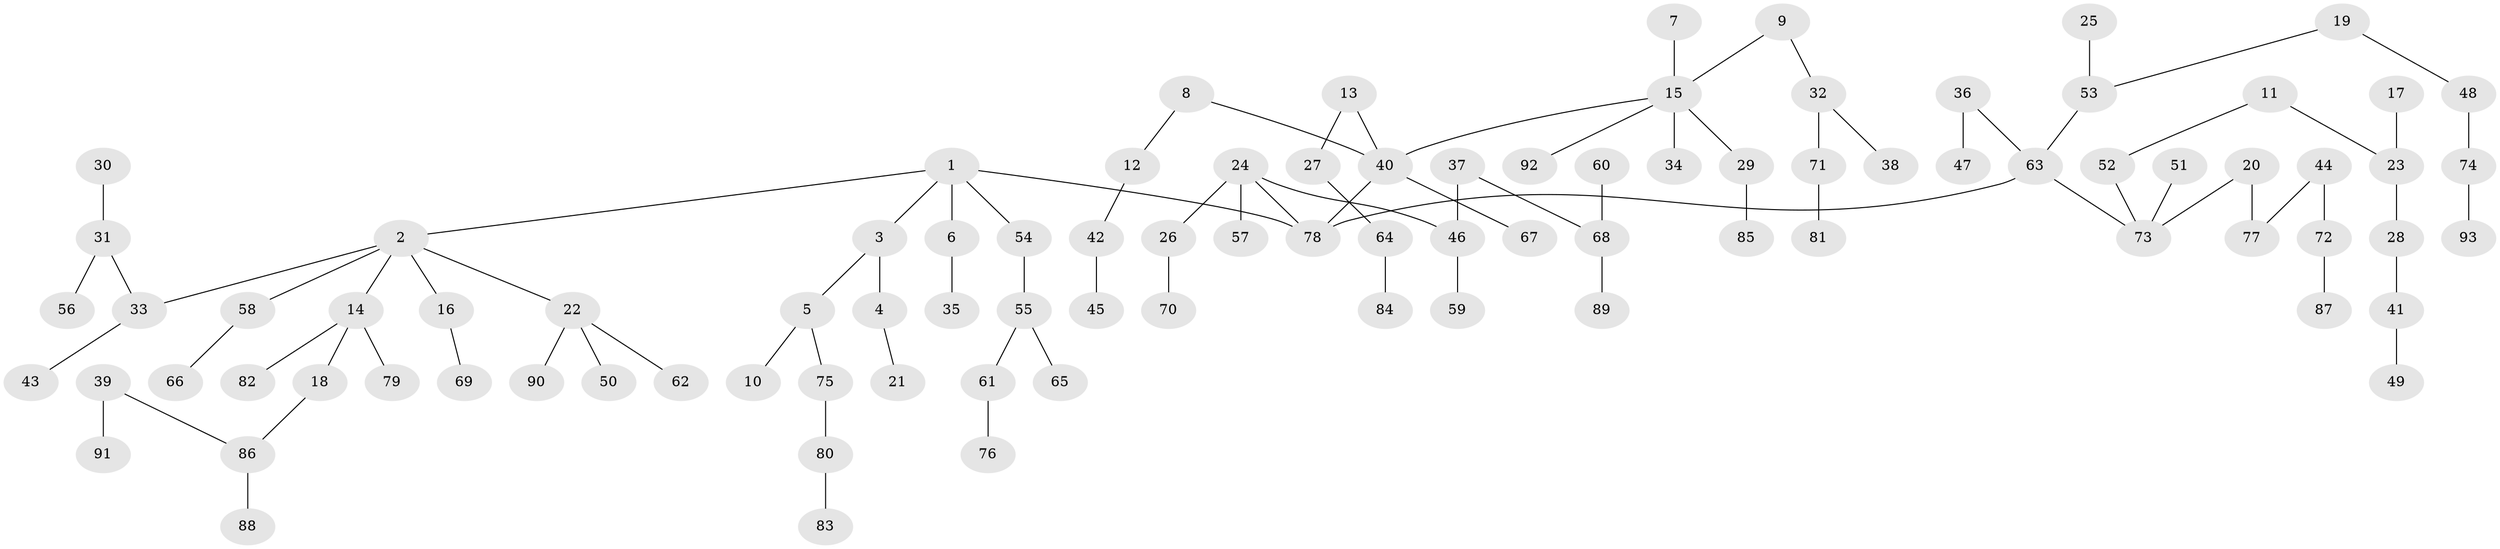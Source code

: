 // original degree distribution, {5: 0.045454545454545456, 6: 0.015151515151515152, 3: 0.08333333333333333, 4: 0.06818181818181818, 2: 0.3106060606060606, 1: 0.4696969696969697, 7: 0.007575757575757576}
// Generated by graph-tools (version 1.1) at 2025/37/03/04/25 23:37:29]
// undirected, 93 vertices, 92 edges
graph export_dot {
  node [color=gray90,style=filled];
  1;
  2;
  3;
  4;
  5;
  6;
  7;
  8;
  9;
  10;
  11;
  12;
  13;
  14;
  15;
  16;
  17;
  18;
  19;
  20;
  21;
  22;
  23;
  24;
  25;
  26;
  27;
  28;
  29;
  30;
  31;
  32;
  33;
  34;
  35;
  36;
  37;
  38;
  39;
  40;
  41;
  42;
  43;
  44;
  45;
  46;
  47;
  48;
  49;
  50;
  51;
  52;
  53;
  54;
  55;
  56;
  57;
  58;
  59;
  60;
  61;
  62;
  63;
  64;
  65;
  66;
  67;
  68;
  69;
  70;
  71;
  72;
  73;
  74;
  75;
  76;
  77;
  78;
  79;
  80;
  81;
  82;
  83;
  84;
  85;
  86;
  87;
  88;
  89;
  90;
  91;
  92;
  93;
  1 -- 2 [weight=1.0];
  1 -- 3 [weight=1.0];
  1 -- 6 [weight=1.0];
  1 -- 54 [weight=1.0];
  1 -- 78 [weight=1.0];
  2 -- 14 [weight=1.0];
  2 -- 16 [weight=1.0];
  2 -- 22 [weight=1.0];
  2 -- 33 [weight=1.0];
  2 -- 58 [weight=1.0];
  3 -- 4 [weight=1.0];
  3 -- 5 [weight=1.0];
  4 -- 21 [weight=1.0];
  5 -- 10 [weight=1.0];
  5 -- 75 [weight=1.0];
  6 -- 35 [weight=1.0];
  7 -- 15 [weight=1.0];
  8 -- 12 [weight=1.0];
  8 -- 40 [weight=1.0];
  9 -- 15 [weight=1.0];
  9 -- 32 [weight=1.0];
  11 -- 23 [weight=1.0];
  11 -- 52 [weight=1.0];
  12 -- 42 [weight=1.0];
  13 -- 27 [weight=1.0];
  13 -- 40 [weight=1.0];
  14 -- 18 [weight=1.0];
  14 -- 79 [weight=1.0];
  14 -- 82 [weight=1.0];
  15 -- 29 [weight=1.0];
  15 -- 34 [weight=1.0];
  15 -- 40 [weight=1.0];
  15 -- 92 [weight=1.0];
  16 -- 69 [weight=1.0];
  17 -- 23 [weight=1.0];
  18 -- 86 [weight=1.0];
  19 -- 48 [weight=1.0];
  19 -- 53 [weight=1.0];
  20 -- 73 [weight=1.0];
  20 -- 77 [weight=1.0];
  22 -- 50 [weight=1.0];
  22 -- 62 [weight=1.0];
  22 -- 90 [weight=1.0];
  23 -- 28 [weight=1.0];
  24 -- 26 [weight=1.0];
  24 -- 46 [weight=1.0];
  24 -- 57 [weight=1.0];
  24 -- 78 [weight=1.0];
  25 -- 53 [weight=1.0];
  26 -- 70 [weight=1.0];
  27 -- 64 [weight=1.0];
  28 -- 41 [weight=1.0];
  29 -- 85 [weight=1.0];
  30 -- 31 [weight=1.0];
  31 -- 33 [weight=1.0];
  31 -- 56 [weight=1.0];
  32 -- 38 [weight=1.0];
  32 -- 71 [weight=1.0];
  33 -- 43 [weight=1.0];
  36 -- 47 [weight=1.0];
  36 -- 63 [weight=1.0];
  37 -- 46 [weight=1.0];
  37 -- 68 [weight=1.0];
  39 -- 86 [weight=1.0];
  39 -- 91 [weight=1.0];
  40 -- 67 [weight=1.0];
  40 -- 78 [weight=1.0];
  41 -- 49 [weight=1.0];
  42 -- 45 [weight=1.0];
  44 -- 72 [weight=1.0];
  44 -- 77 [weight=1.0];
  46 -- 59 [weight=1.0];
  48 -- 74 [weight=1.0];
  51 -- 73 [weight=1.0];
  52 -- 73 [weight=1.0];
  53 -- 63 [weight=1.0];
  54 -- 55 [weight=1.0];
  55 -- 61 [weight=1.0];
  55 -- 65 [weight=1.0];
  58 -- 66 [weight=1.0];
  60 -- 68 [weight=1.0];
  61 -- 76 [weight=1.0];
  63 -- 73 [weight=1.0];
  63 -- 78 [weight=1.0];
  64 -- 84 [weight=1.0];
  68 -- 89 [weight=1.0];
  71 -- 81 [weight=1.0];
  72 -- 87 [weight=1.0];
  74 -- 93 [weight=1.0];
  75 -- 80 [weight=1.0];
  80 -- 83 [weight=1.0];
  86 -- 88 [weight=1.0];
}
